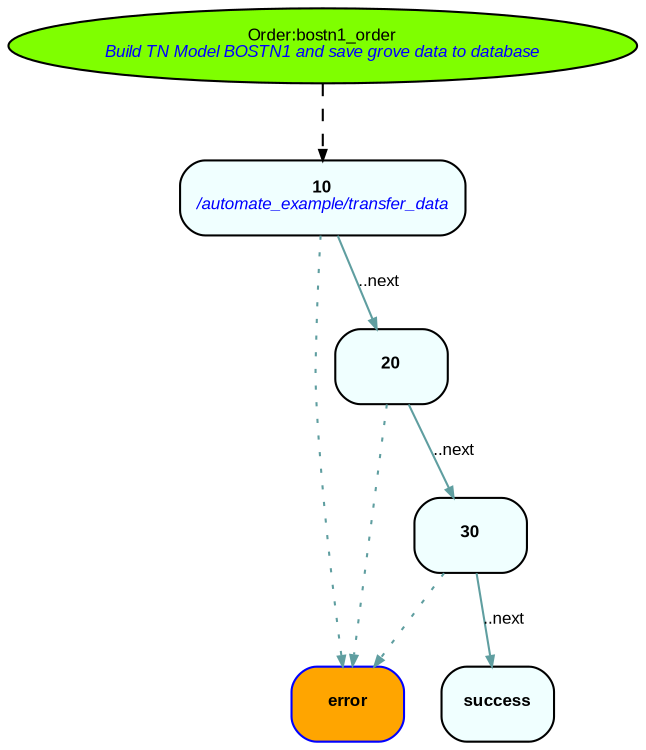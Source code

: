 digraph G {
graph [
fontsize = "8"
rankdir = "TB"
ratio = "auto"
]
node   [
fillcolor = "azure"
fontname = "Arial"
fontsize = "8"
shape = "box"
style = "rounded,filled"
]
"order:bostn1_order" [
fillcolor = "chartreuse"
label = <Order:bostn1_order<br/><i><font point-size="8" color="blue" >Build&nbsp;TN&nbsp;Model&nbsp;BOSTN1&nbsp;and&nbsp;save&nbsp;grove&nbsp;data&nbsp;to&nbsp;database</font></i><br/>>
shape = "ellipse"
]
"10" [
label = <<b>10</b><br/>>
]
"30" [
label = <<b>30</b><br/>>
]
"success" [
label = <<b>success</b><br/>>
]
"error" [
color = "blue"
fillcolor = "orange"
label = <<b>error</b>>
]
"20" [
label = <<b>20</b><br/>>
]
"10" [
label = <<b>10</b><br/><i><font point-size="8" color="blue" >/automate_example/transfer_data</font></i><br/>>
]
"order:bostn1_order" -> "10"[
arrowsize = "0.5"
color = "black"
constraint = "true"
fontname = "Arial"
fontsize = "8.0"
style = "dashed"
]
"30" -> "success"[
arrowsize = "0.5"
color = "cadetblue"
fontname = "Arial"
fontsize = "8.0"
label = "..next"
]
"30" -> "error"[
arrowsize = "0.5"
color = "cadetblue"
constraint = "true"
fontname = "Arial"
fontsize = "8.0"
style = "dotted"
]
"20" -> "30"[
arrowsize = "0.5"
color = "cadetblue"
fontname = "Arial"
fontsize = "8.0"
label = "..next"
]
"20" -> "error"[
arrowsize = "0.5"
color = "cadetblue"
constraint = "true"
fontname = "Arial"
fontsize = "8.0"
style = "dotted"
]
"10" -> "20"[
arrowsize = "0.5"
color = "cadetblue"
fontname = "Arial"
fontsize = "8.0"
label = "..next"
]
"10" -> "error"[
arrowsize = "0.5"
color = "cadetblue"
constraint = "true"
fontname = "Arial"
fontsize = "8.0"
style = "dotted"
]
}
